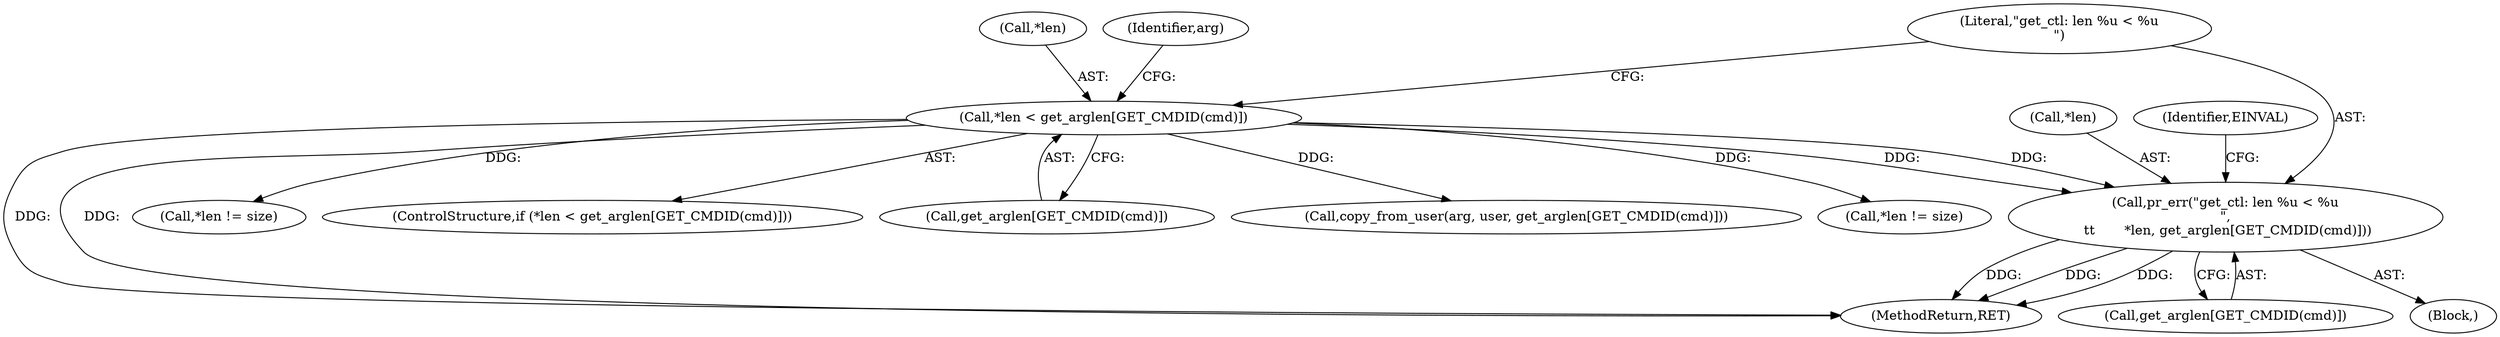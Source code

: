 digraph "0_linux_04bcef2a83f40c6db24222b27a52892cba39dffb@array" {
"1000127" [label="(Call,pr_err(\"get_ctl: len %u < %u\n\",\n \t\t       *len, get_arglen[GET_CMDID(cmd)]))"];
"1000119" [label="(Call,*len < get_arglen[GET_CMDID(cmd)])"];
"1000122" [label="(Call,get_arglen[GET_CMDID(cmd)])"];
"1000498" [label="(MethodReturn,RET)"];
"1000119" [label="(Call,*len < get_arglen[GET_CMDID(cmd)])"];
"1000131" [label="(Call,get_arglen[GET_CMDID(cmd)])"];
"1000126" [label="(Block,)"];
"1000359" [label="(Call,*len != size)"];
"1000129" [label="(Call,*len)"];
"1000128" [label="(Literal,\"get_ctl: len %u < %u\n\")"];
"1000120" [label="(Call,*len)"];
"1000118" [label="(ControlStructure,if (*len < get_arglen[GET_CMDID(cmd)]))"];
"1000140" [label="(Call,copy_from_user(arg, user, get_arglen[GET_CMDID(cmd)]))"];
"1000137" [label="(Identifier,EINVAL)"];
"1000141" [label="(Identifier,arg)"];
"1000127" [label="(Call,pr_err(\"get_ctl: len %u < %u\n\",\n \t\t       *len, get_arglen[GET_CMDID(cmd)]))"];
"1000248" [label="(Call,*len != size)"];
"1000127" -> "1000126"  [label="AST: "];
"1000127" -> "1000131"  [label="CFG: "];
"1000128" -> "1000127"  [label="AST: "];
"1000129" -> "1000127"  [label="AST: "];
"1000131" -> "1000127"  [label="AST: "];
"1000137" -> "1000127"  [label="CFG: "];
"1000127" -> "1000498"  [label="DDG: "];
"1000127" -> "1000498"  [label="DDG: "];
"1000127" -> "1000498"  [label="DDG: "];
"1000119" -> "1000127"  [label="DDG: "];
"1000119" -> "1000127"  [label="DDG: "];
"1000119" -> "1000118"  [label="AST: "];
"1000119" -> "1000122"  [label="CFG: "];
"1000120" -> "1000119"  [label="AST: "];
"1000122" -> "1000119"  [label="AST: "];
"1000128" -> "1000119"  [label="CFG: "];
"1000141" -> "1000119"  [label="CFG: "];
"1000119" -> "1000498"  [label="DDG: "];
"1000119" -> "1000498"  [label="DDG: "];
"1000119" -> "1000140"  [label="DDG: "];
"1000119" -> "1000248"  [label="DDG: "];
"1000119" -> "1000359"  [label="DDG: "];
}
